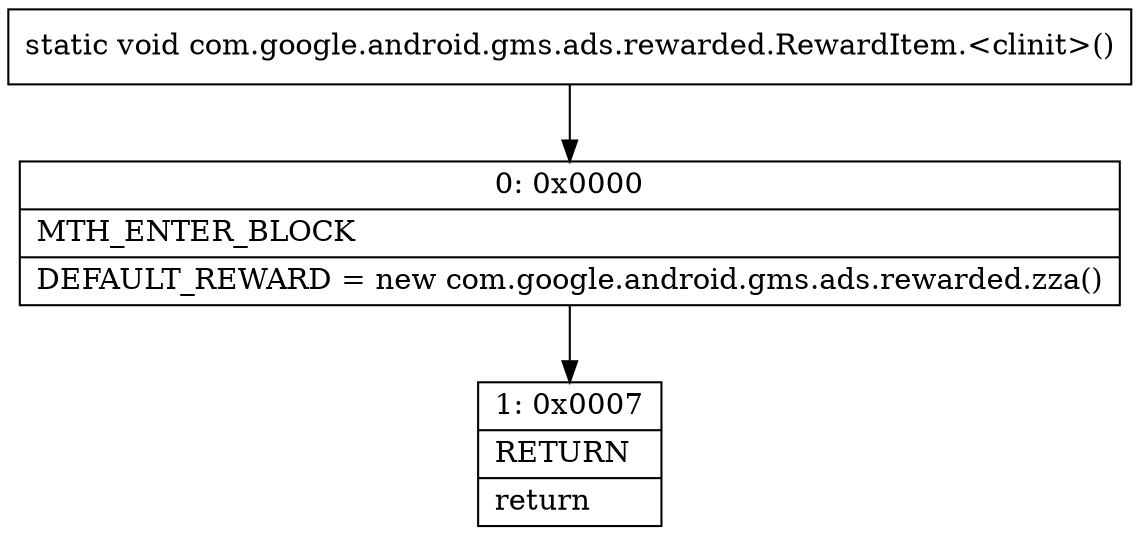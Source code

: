digraph "CFG forcom.google.android.gms.ads.rewarded.RewardItem.\<clinit\>()V" {
Node_0 [shape=record,label="{0\:\ 0x0000|MTH_ENTER_BLOCK\l|DEFAULT_REWARD = new com.google.android.gms.ads.rewarded.zza()\l}"];
Node_1 [shape=record,label="{1\:\ 0x0007|RETURN\l|return\l}"];
MethodNode[shape=record,label="{static void com.google.android.gms.ads.rewarded.RewardItem.\<clinit\>() }"];
MethodNode -> Node_0;
Node_0 -> Node_1;
}

